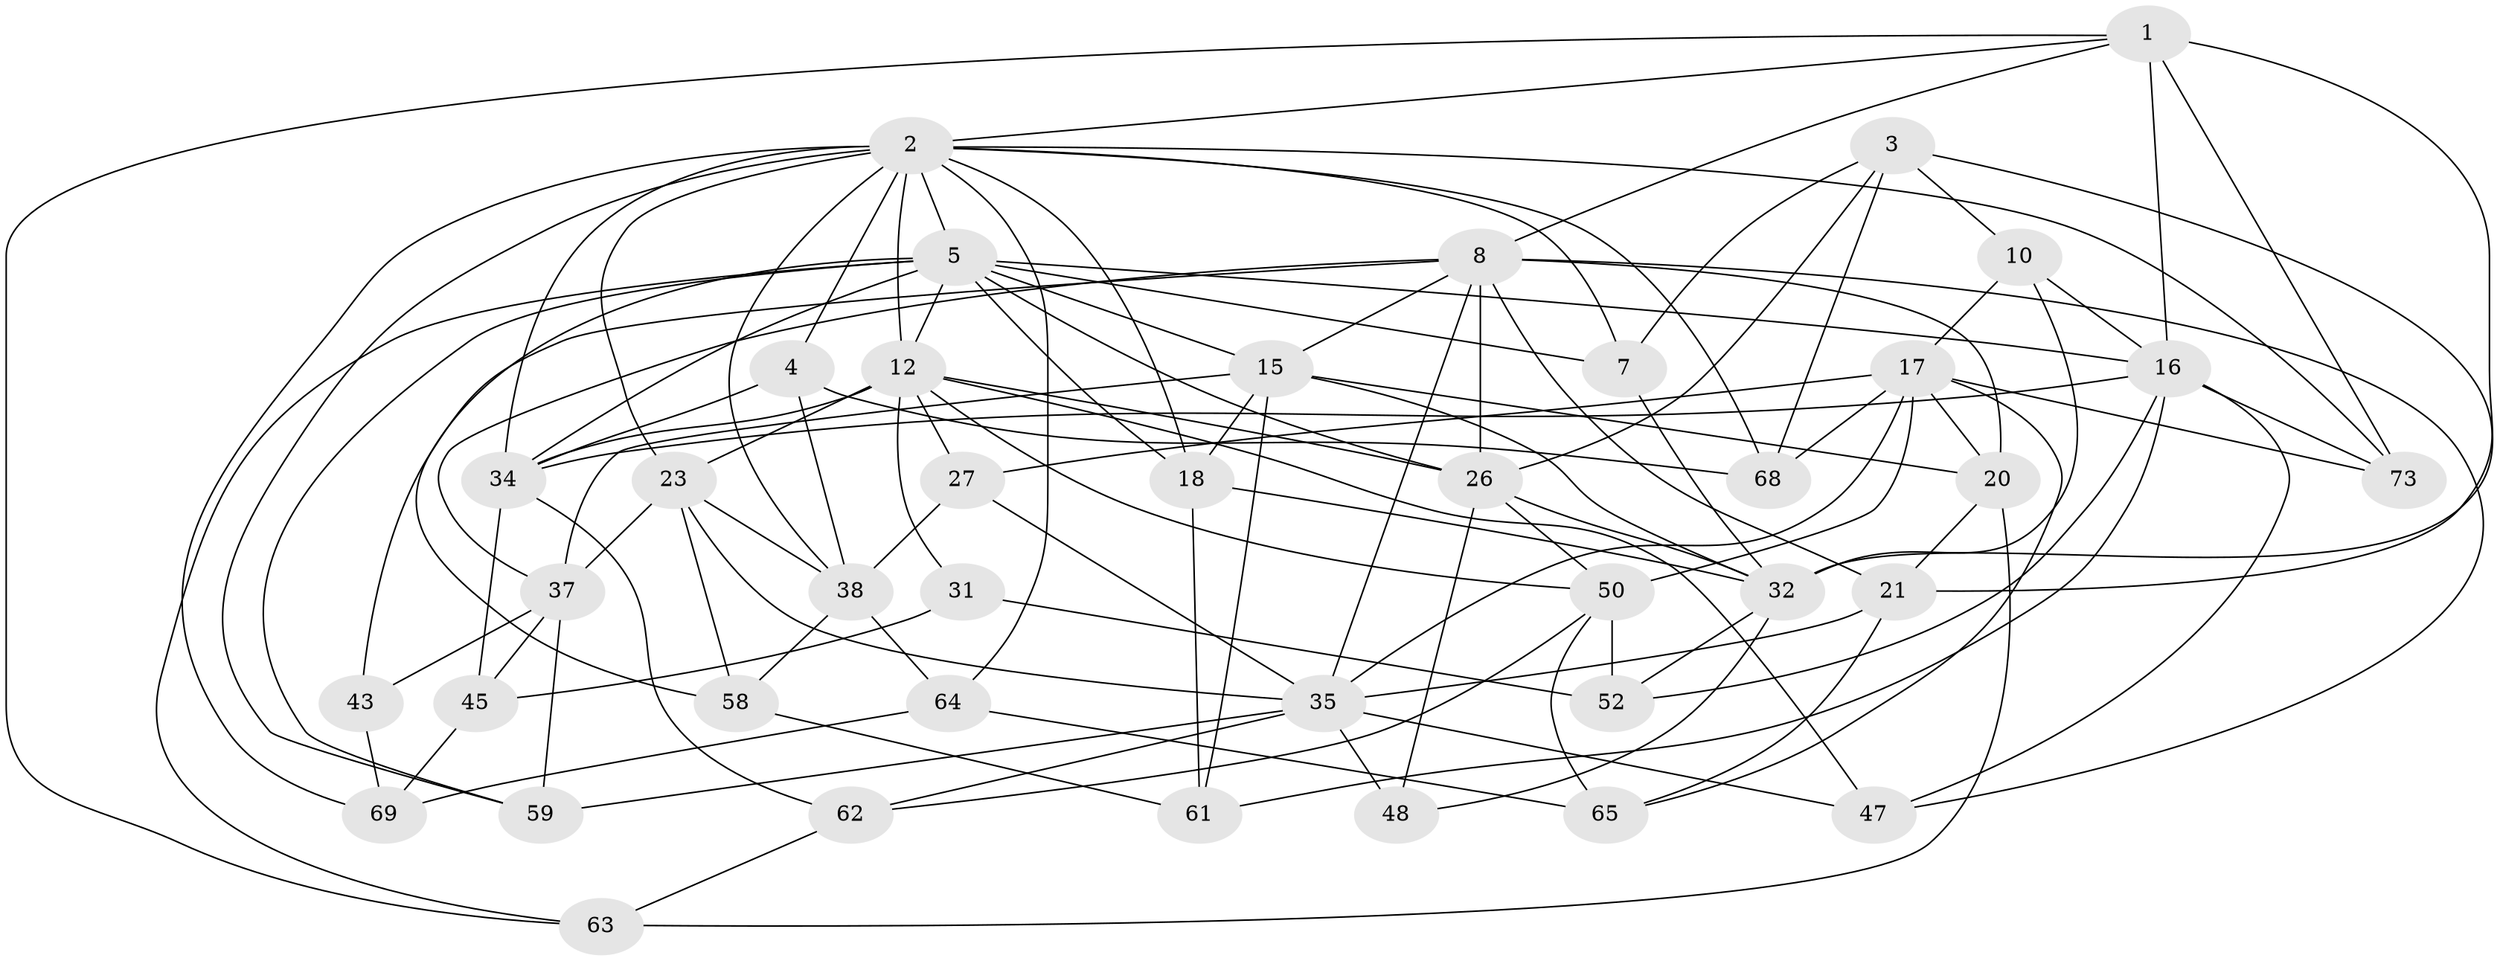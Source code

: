 // original degree distribution, {4: 1.0}
// Generated by graph-tools (version 1.1) at 2025/20/03/04/25 18:20:44]
// undirected, 40 vertices, 112 edges
graph export_dot {
graph [start="1"]
  node [color=gray90,style=filled];
  1 [super="+79"];
  2 [super="+30+9"];
  3 [super="+70"];
  4;
  5 [super="+36+6"];
  7;
  8 [super="+25+60+14"];
  10;
  12 [super="+67+13"];
  15 [super="+80+33"];
  16 [super="+28+57"];
  17 [super="+22+75"];
  18 [super="+39"];
  20 [super="+41"];
  21 [super="+24"];
  23 [super="+74"];
  26 [super="+66+40"];
  27;
  31;
  32 [super="+54+51"];
  34 [super="+46+71"];
  35 [super="+44+42+55"];
  37 [super="+76"];
  38 [super="+49"];
  43;
  45;
  47;
  48;
  50 [super="+72"];
  52;
  58;
  59;
  61;
  62;
  63;
  64;
  65;
  68;
  69;
  73;
  1 -- 63;
  1 -- 73;
  1 -- 2;
  1 -- 16;
  1 -- 8;
  1 -- 32;
  2 -- 69;
  2 -- 68;
  2 -- 34;
  2 -- 23;
  2 -- 64;
  2 -- 4;
  2 -- 5;
  2 -- 38;
  2 -- 7;
  2 -- 73;
  2 -- 18;
  2 -- 59;
  2 -- 12;
  3 -- 7;
  3 -- 10;
  3 -- 21 [weight=2];
  3 -- 68;
  3 -- 26;
  4 -- 68;
  4 -- 38;
  4 -- 34;
  5 -- 58;
  5 -- 59;
  5 -- 15;
  5 -- 7;
  5 -- 16;
  5 -- 18;
  5 -- 63;
  5 -- 12;
  5 -- 34 [weight=2];
  5 -- 26;
  7 -- 32;
  8 -- 43 [weight=2];
  8 -- 35;
  8 -- 26 [weight=2];
  8 -- 37;
  8 -- 47;
  8 -- 20 [weight=2];
  8 -- 15;
  8 -- 21;
  10 -- 17;
  10 -- 16;
  10 -- 32;
  12 -- 23;
  12 -- 27;
  12 -- 47;
  12 -- 50;
  12 -- 31 [weight=2];
  12 -- 34;
  12 -- 26;
  15 -- 32;
  15 -- 37;
  15 -- 20;
  15 -- 18 [weight=2];
  15 -- 61;
  16 -- 34;
  16 -- 52;
  16 -- 47;
  16 -- 73;
  16 -- 61;
  17 -- 27;
  17 -- 73;
  17 -- 65;
  17 -- 68;
  17 -- 35;
  17 -- 20;
  17 -- 50;
  18 -- 32;
  18 -- 61;
  20 -- 63;
  20 -- 21;
  21 -- 65;
  21 -- 35;
  23 -- 38;
  23 -- 58;
  23 -- 35;
  23 -- 37;
  26 -- 32;
  26 -- 48;
  26 -- 50;
  27 -- 35;
  27 -- 38;
  31 -- 52;
  31 -- 45;
  32 -- 52;
  32 -- 48;
  34 -- 45;
  34 -- 62;
  35 -- 48 [weight=2];
  35 -- 62;
  35 -- 47;
  35 -- 59;
  37 -- 45;
  37 -- 59;
  37 -- 43;
  38 -- 58;
  38 -- 64;
  43 -- 69;
  45 -- 69;
  50 -- 65;
  50 -- 52;
  50 -- 62;
  58 -- 61;
  62 -- 63;
  64 -- 69;
  64 -- 65;
}
